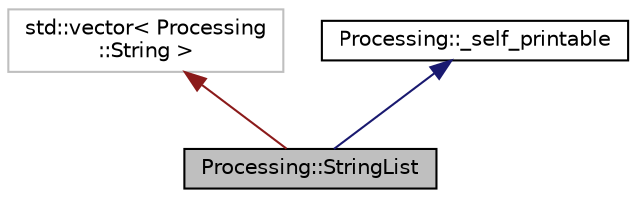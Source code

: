 digraph "Processing::StringList"
{
 // LATEX_PDF_SIZE
  edge [fontname="Helvetica",fontsize="10",labelfontname="Helvetica",labelfontsize="10"];
  node [fontname="Helvetica",fontsize="10",shape=record];
  Node1 [label="Processing::StringList",height=0.2,width=0.4,color="black", fillcolor="grey75", style="filled", fontcolor="black",tooltip="The StringList is offten used as replacement of a array<String>"];
  Node2 -> Node1 [dir="back",color="firebrick4",fontsize="10",style="solid",fontname="Helvetica"];
  Node2 [label="std::vector\< Processing\l::String \>",height=0.2,width=0.4,color="grey75", fillcolor="white", style="filled",tooltip=" "];
  Node3 -> Node1 [dir="back",color="midnightblue",fontsize="10",style="solid",fontname="Helvetica"];
  Node3 [label="Processing::_self_printable",height=0.2,width=0.4,color="black", fillcolor="white", style="filled",URL="$class_processing_1_1__self__printable.html",tooltip="Interface for classes able to make printable representation."];
}
